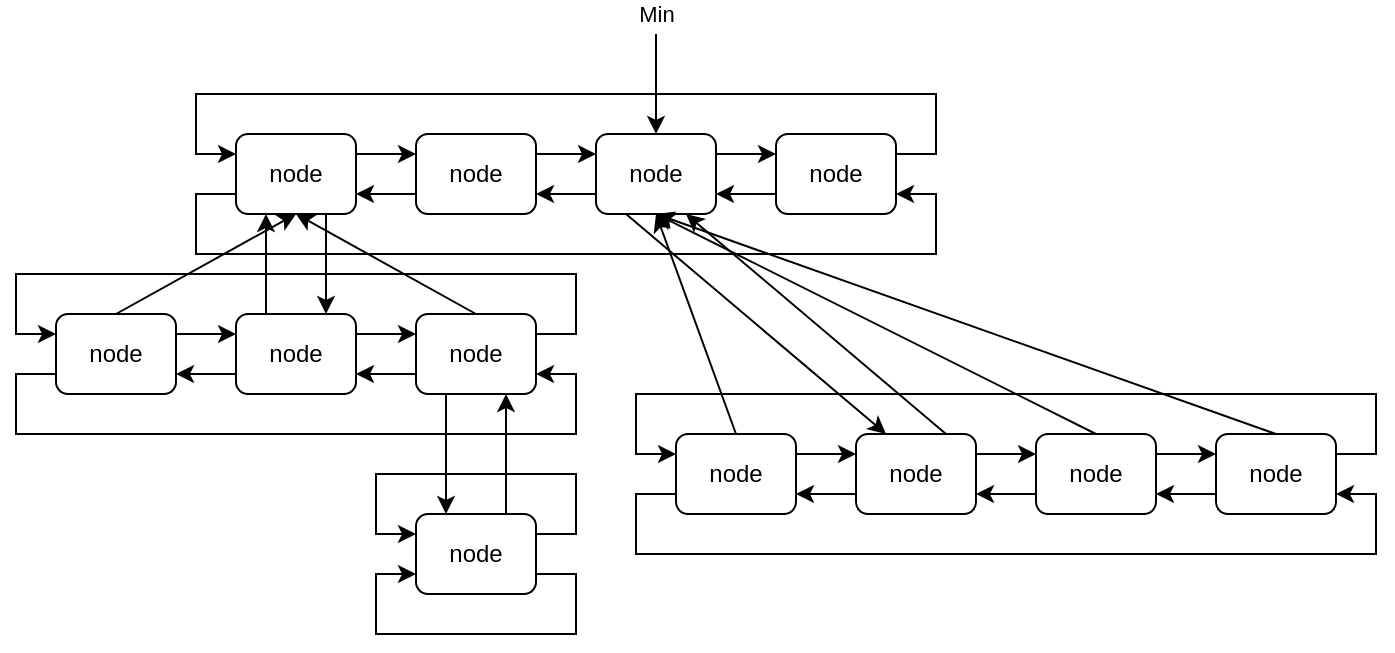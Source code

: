<mxfile version="15.8.6" type="device"><diagram id="g_JcWrocmYODrx0EnYe8" name="Page-1"><mxGraphModel dx="850" dy="544" grid="1" gridSize="10" guides="1" tooltips="1" connect="1" arrows="1" fold="1" page="1" pageScale="1" pageWidth="827" pageHeight="1169" math="0" shadow="0"><root><mxCell id="0"/><mxCell id="1" parent="0"/><mxCell id="KnFGMiGfiQi8sEA1MtAv-5" style="edgeStyle=orthogonalEdgeStyle;rounded=0;orthogonalLoop=1;jettySize=auto;html=1;exitX=1;exitY=0.25;exitDx=0;exitDy=0;entryX=0;entryY=0.25;entryDx=0;entryDy=0;" parent="1" source="KnFGMiGfiQi8sEA1MtAv-1" target="KnFGMiGfiQi8sEA1MtAv-2" edge="1"><mxGeometry relative="1" as="geometry"/></mxCell><mxCell id="KnFGMiGfiQi8sEA1MtAv-40" style="edgeStyle=orthogonalEdgeStyle;rounded=0;orthogonalLoop=1;jettySize=auto;html=1;exitX=0.75;exitY=1;exitDx=0;exitDy=0;entryX=0.75;entryY=0;entryDx=0;entryDy=0;" parent="1" source="KnFGMiGfiQi8sEA1MtAv-1" target="KnFGMiGfiQi8sEA1MtAv-18" edge="1"><mxGeometry relative="1" as="geometry"/></mxCell><mxCell id="py14UXyHqXqLsj2nJ75v-2" style="edgeStyle=orthogonalEdgeStyle;rounded=0;orthogonalLoop=1;jettySize=auto;html=1;exitX=0;exitY=0.75;exitDx=0;exitDy=0;entryX=1;entryY=0.75;entryDx=0;entryDy=0;" edge="1" parent="1" source="KnFGMiGfiQi8sEA1MtAv-1" target="KnFGMiGfiQi8sEA1MtAv-4"><mxGeometry relative="1" as="geometry"><Array as="points"><mxPoint x="120" y="150"/><mxPoint x="120" y="180"/><mxPoint x="490" y="180"/><mxPoint x="490" y="150"/></Array></mxGeometry></mxCell><mxCell id="KnFGMiGfiQi8sEA1MtAv-1" value="node" style="rounded=1;whiteSpace=wrap;html=1;" parent="1" vertex="1"><mxGeometry x="140" y="120" width="60" height="40" as="geometry"/></mxCell><mxCell id="KnFGMiGfiQi8sEA1MtAv-6" style="edgeStyle=orthogonalEdgeStyle;rounded=0;orthogonalLoop=1;jettySize=auto;html=1;exitX=1;exitY=0.25;exitDx=0;exitDy=0;entryX=0;entryY=0.25;entryDx=0;entryDy=0;" parent="1" source="KnFGMiGfiQi8sEA1MtAv-2" target="KnFGMiGfiQi8sEA1MtAv-3" edge="1"><mxGeometry relative="1" as="geometry"/></mxCell><mxCell id="KnFGMiGfiQi8sEA1MtAv-10" style="edgeStyle=orthogonalEdgeStyle;rounded=0;orthogonalLoop=1;jettySize=auto;html=1;exitX=0;exitY=0.75;exitDx=0;exitDy=0;entryX=1;entryY=0.75;entryDx=0;entryDy=0;" parent="1" source="KnFGMiGfiQi8sEA1MtAv-2" target="KnFGMiGfiQi8sEA1MtAv-1" edge="1"><mxGeometry relative="1" as="geometry"/></mxCell><mxCell id="KnFGMiGfiQi8sEA1MtAv-2" value="node" style="rounded=1;whiteSpace=wrap;html=1;" parent="1" vertex="1"><mxGeometry x="230" y="120" width="60" height="40" as="geometry"/></mxCell><mxCell id="KnFGMiGfiQi8sEA1MtAv-7" style="edgeStyle=orthogonalEdgeStyle;rounded=0;orthogonalLoop=1;jettySize=auto;html=1;exitX=1;exitY=0.25;exitDx=0;exitDy=0;entryX=0;entryY=0.25;entryDx=0;entryDy=0;" parent="1" source="KnFGMiGfiQi8sEA1MtAv-3" target="KnFGMiGfiQi8sEA1MtAv-4" edge="1"><mxGeometry relative="1" as="geometry"/></mxCell><mxCell id="KnFGMiGfiQi8sEA1MtAv-9" style="edgeStyle=orthogonalEdgeStyle;rounded=0;orthogonalLoop=1;jettySize=auto;html=1;exitX=0;exitY=0.75;exitDx=0;exitDy=0;entryX=1;entryY=0.75;entryDx=0;entryDy=0;" parent="1" source="KnFGMiGfiQi8sEA1MtAv-3" target="KnFGMiGfiQi8sEA1MtAv-2" edge="1"><mxGeometry relative="1" as="geometry"/></mxCell><mxCell id="py14UXyHqXqLsj2nJ75v-17" style="edgeStyle=none;rounded=0;orthogonalLoop=1;jettySize=auto;html=1;exitX=0.25;exitY=1;exitDx=0;exitDy=0;entryX=0.25;entryY=0;entryDx=0;entryDy=0;" edge="1" parent="1" source="KnFGMiGfiQi8sEA1MtAv-3" target="KnFGMiGfiQi8sEA1MtAv-48"><mxGeometry relative="1" as="geometry"/></mxCell><mxCell id="KnFGMiGfiQi8sEA1MtAv-3" value="node" style="rounded=1;whiteSpace=wrap;html=1;" parent="1" vertex="1"><mxGeometry x="320" y="120" width="60" height="40" as="geometry"/></mxCell><mxCell id="KnFGMiGfiQi8sEA1MtAv-8" style="edgeStyle=orthogonalEdgeStyle;rounded=0;orthogonalLoop=1;jettySize=auto;html=1;exitX=0;exitY=0.75;exitDx=0;exitDy=0;entryX=1;entryY=0.75;entryDx=0;entryDy=0;" parent="1" source="KnFGMiGfiQi8sEA1MtAv-4" target="KnFGMiGfiQi8sEA1MtAv-3" edge="1"><mxGeometry relative="1" as="geometry"/></mxCell><mxCell id="py14UXyHqXqLsj2nJ75v-1" style="edgeStyle=orthogonalEdgeStyle;rounded=0;orthogonalLoop=1;jettySize=auto;html=1;exitX=1;exitY=0.25;exitDx=0;exitDy=0;entryX=0;entryY=0.25;entryDx=0;entryDy=0;" edge="1" parent="1" source="KnFGMiGfiQi8sEA1MtAv-4" target="KnFGMiGfiQi8sEA1MtAv-1"><mxGeometry relative="1" as="geometry"><Array as="points"><mxPoint x="490" y="130"/><mxPoint x="490" y="100"/><mxPoint x="120" y="100"/><mxPoint x="120" y="130"/></Array></mxGeometry></mxCell><mxCell id="KnFGMiGfiQi8sEA1MtAv-4" value="node" style="rounded=1;whiteSpace=wrap;html=1;" parent="1" vertex="1"><mxGeometry x="410" y="120" width="60" height="40" as="geometry"/></mxCell><mxCell id="KnFGMiGfiQi8sEA1MtAv-13" value="Min" style="endArrow=classic;html=1;rounded=0;entryX=0.5;entryY=0;entryDx=0;entryDy=0;" parent="1" target="KnFGMiGfiQi8sEA1MtAv-3" edge="1"><mxGeometry x="-1" y="-10" width="50" height="50" relative="1" as="geometry"><mxPoint x="350" y="70" as="sourcePoint"/><mxPoint x="440" y="30" as="targetPoint"/><mxPoint x="10" y="-10" as="offset"/></mxGeometry></mxCell><mxCell id="KnFGMiGfiQi8sEA1MtAv-14" style="edgeStyle=orthogonalEdgeStyle;rounded=0;orthogonalLoop=1;jettySize=auto;html=1;exitX=1;exitY=0.25;exitDx=0;exitDy=0;entryX=0;entryY=0.25;entryDx=0;entryDy=0;" parent="1" source="KnFGMiGfiQi8sEA1MtAv-15" target="KnFGMiGfiQi8sEA1MtAv-18" edge="1"><mxGeometry relative="1" as="geometry"/></mxCell><mxCell id="py14UXyHqXqLsj2nJ75v-5" style="edgeStyle=none;rounded=0;orthogonalLoop=1;jettySize=auto;html=1;exitX=0.5;exitY=0;exitDx=0;exitDy=0;entryX=0.5;entryY=1;entryDx=0;entryDy=0;" edge="1" parent="1" source="KnFGMiGfiQi8sEA1MtAv-15" target="KnFGMiGfiQi8sEA1MtAv-1"><mxGeometry relative="1" as="geometry"/></mxCell><mxCell id="py14UXyHqXqLsj2nJ75v-7" style="edgeStyle=orthogonalEdgeStyle;rounded=0;orthogonalLoop=1;jettySize=auto;html=1;exitX=0;exitY=0.75;exitDx=0;exitDy=0;entryX=1;entryY=0.75;entryDx=0;entryDy=0;" edge="1" parent="1" source="KnFGMiGfiQi8sEA1MtAv-15" target="KnFGMiGfiQi8sEA1MtAv-23"><mxGeometry relative="1" as="geometry"><Array as="points"><mxPoint x="30" y="240"/><mxPoint x="30" y="270"/><mxPoint x="310" y="270"/><mxPoint x="310" y="240"/></Array></mxGeometry></mxCell><mxCell id="KnFGMiGfiQi8sEA1MtAv-15" value="node" style="rounded=1;whiteSpace=wrap;html=1;" parent="1" vertex="1"><mxGeometry x="50" y="210" width="60" height="40" as="geometry"/></mxCell><mxCell id="KnFGMiGfiQi8sEA1MtAv-16" style="edgeStyle=orthogonalEdgeStyle;rounded=0;orthogonalLoop=1;jettySize=auto;html=1;exitX=1;exitY=0.25;exitDx=0;exitDy=0;entryX=0;entryY=0.25;entryDx=0;entryDy=0;" parent="1" source="KnFGMiGfiQi8sEA1MtAv-18" edge="1"><mxGeometry relative="1" as="geometry"><mxPoint x="230" y="220" as="targetPoint"/></mxGeometry></mxCell><mxCell id="KnFGMiGfiQi8sEA1MtAv-17" style="edgeStyle=orthogonalEdgeStyle;rounded=0;orthogonalLoop=1;jettySize=auto;html=1;exitX=0;exitY=0.75;exitDx=0;exitDy=0;entryX=1;entryY=0.75;entryDx=0;entryDy=0;" parent="1" source="KnFGMiGfiQi8sEA1MtAv-18" target="KnFGMiGfiQi8sEA1MtAv-15" edge="1"><mxGeometry relative="1" as="geometry"/></mxCell><mxCell id="KnFGMiGfiQi8sEA1MtAv-39" style="edgeStyle=orthogonalEdgeStyle;rounded=0;orthogonalLoop=1;jettySize=auto;html=1;exitX=0.25;exitY=0;exitDx=0;exitDy=0;entryX=0.25;entryY=1;entryDx=0;entryDy=0;" parent="1" source="KnFGMiGfiQi8sEA1MtAv-18" target="KnFGMiGfiQi8sEA1MtAv-1" edge="1"><mxGeometry relative="1" as="geometry"/></mxCell><mxCell id="KnFGMiGfiQi8sEA1MtAv-18" value="node" style="rounded=1;whiteSpace=wrap;html=1;" parent="1" vertex="1"><mxGeometry x="140" y="210" width="60" height="40" as="geometry"/></mxCell><mxCell id="KnFGMiGfiQi8sEA1MtAv-20" style="edgeStyle=orthogonalEdgeStyle;rounded=0;orthogonalLoop=1;jettySize=auto;html=1;exitX=0;exitY=0.75;exitDx=0;exitDy=0;entryX=1;entryY=0.75;entryDx=0;entryDy=0;" parent="1" target="KnFGMiGfiQi8sEA1MtAv-18" edge="1"><mxGeometry relative="1" as="geometry"><mxPoint x="230" y="240" as="sourcePoint"/></mxGeometry></mxCell><mxCell id="KnFGMiGfiQi8sEA1MtAv-41" style="edgeStyle=orthogonalEdgeStyle;rounded=0;orthogonalLoop=1;jettySize=auto;html=1;exitX=0.25;exitY=1;exitDx=0;exitDy=0;entryX=0.25;entryY=0;entryDx=0;entryDy=0;" parent="1" source="KnFGMiGfiQi8sEA1MtAv-23" target="KnFGMiGfiQi8sEA1MtAv-30" edge="1"><mxGeometry relative="1" as="geometry"/></mxCell><mxCell id="py14UXyHqXqLsj2nJ75v-4" style="edgeStyle=none;rounded=0;orthogonalLoop=1;jettySize=auto;html=1;exitX=0.5;exitY=0;exitDx=0;exitDy=0;entryX=0.5;entryY=1;entryDx=0;entryDy=0;" edge="1" parent="1" source="KnFGMiGfiQi8sEA1MtAv-23" target="KnFGMiGfiQi8sEA1MtAv-1"><mxGeometry relative="1" as="geometry"/></mxCell><mxCell id="py14UXyHqXqLsj2nJ75v-6" style="edgeStyle=orthogonalEdgeStyle;rounded=0;orthogonalLoop=1;jettySize=auto;html=1;exitX=1;exitY=0.25;exitDx=0;exitDy=0;entryX=0;entryY=0.25;entryDx=0;entryDy=0;" edge="1" parent="1" source="KnFGMiGfiQi8sEA1MtAv-23" target="KnFGMiGfiQi8sEA1MtAv-15"><mxGeometry relative="1" as="geometry"><Array as="points"><mxPoint x="310" y="220"/><mxPoint x="310" y="190"/><mxPoint x="30" y="190"/><mxPoint x="30" y="220"/></Array></mxGeometry></mxCell><mxCell id="KnFGMiGfiQi8sEA1MtAv-23" value="node" style="rounded=1;whiteSpace=wrap;html=1;" parent="1" vertex="1"><mxGeometry x="230" y="210" width="60" height="40" as="geometry"/></mxCell><mxCell id="KnFGMiGfiQi8sEA1MtAv-42" style="edgeStyle=orthogonalEdgeStyle;rounded=0;orthogonalLoop=1;jettySize=auto;html=1;exitX=0.75;exitY=0;exitDx=0;exitDy=0;entryX=0.75;entryY=1;entryDx=0;entryDy=0;" parent="1" source="KnFGMiGfiQi8sEA1MtAv-30" target="KnFGMiGfiQi8sEA1MtAv-23" edge="1"><mxGeometry relative="1" as="geometry"/></mxCell><mxCell id="KnFGMiGfiQi8sEA1MtAv-30" value="node" style="rounded=1;whiteSpace=wrap;html=1;" parent="1" vertex="1"><mxGeometry x="230" y="310" width="60" height="40" as="geometry"/></mxCell><mxCell id="KnFGMiGfiQi8sEA1MtAv-44" style="edgeStyle=orthogonalEdgeStyle;rounded=0;orthogonalLoop=1;jettySize=auto;html=1;exitX=1;exitY=0.25;exitDx=0;exitDy=0;entryX=0;entryY=0.25;entryDx=0;entryDy=0;" parent="1" source="KnFGMiGfiQi8sEA1MtAv-45" target="KnFGMiGfiQi8sEA1MtAv-48" edge="1"><mxGeometry relative="1" as="geometry"/></mxCell><mxCell id="py14UXyHqXqLsj2nJ75v-15" style="edgeStyle=orthogonalEdgeStyle;rounded=0;orthogonalLoop=1;jettySize=auto;html=1;exitX=0;exitY=0.75;exitDx=0;exitDy=0;entryX=1;entryY=0.75;entryDx=0;entryDy=0;" edge="1" parent="1" source="KnFGMiGfiQi8sEA1MtAv-45" target="KnFGMiGfiQi8sEA1MtAv-53"><mxGeometry relative="1" as="geometry"><Array as="points"><mxPoint x="340" y="300"/><mxPoint x="340" y="330"/><mxPoint x="710" y="330"/><mxPoint x="710" y="300"/></Array></mxGeometry></mxCell><mxCell id="py14UXyHqXqLsj2nJ75v-19" style="edgeStyle=none;rounded=0;orthogonalLoop=1;jettySize=auto;html=1;exitX=0.5;exitY=0;exitDx=0;exitDy=0;entryX=0.5;entryY=1;entryDx=0;entryDy=0;" edge="1" parent="1" source="KnFGMiGfiQi8sEA1MtAv-45" target="KnFGMiGfiQi8sEA1MtAv-3"><mxGeometry relative="1" as="geometry"/></mxCell><mxCell id="KnFGMiGfiQi8sEA1MtAv-45" value="node" style="rounded=1;whiteSpace=wrap;html=1;" parent="1" vertex="1"><mxGeometry x="360" y="270" width="60" height="40" as="geometry"/></mxCell><mxCell id="KnFGMiGfiQi8sEA1MtAv-46" style="edgeStyle=orthogonalEdgeStyle;rounded=0;orthogonalLoop=1;jettySize=auto;html=1;exitX=1;exitY=0.25;exitDx=0;exitDy=0;entryX=0;entryY=0.25;entryDx=0;entryDy=0;" parent="1" source="KnFGMiGfiQi8sEA1MtAv-48" target="KnFGMiGfiQi8sEA1MtAv-51" edge="1"><mxGeometry relative="1" as="geometry"/></mxCell><mxCell id="KnFGMiGfiQi8sEA1MtAv-47" style="edgeStyle=orthogonalEdgeStyle;rounded=0;orthogonalLoop=1;jettySize=auto;html=1;exitX=0;exitY=0.75;exitDx=0;exitDy=0;entryX=1;entryY=0.75;entryDx=0;entryDy=0;" parent="1" source="KnFGMiGfiQi8sEA1MtAv-48" target="KnFGMiGfiQi8sEA1MtAv-45" edge="1"><mxGeometry relative="1" as="geometry"/></mxCell><mxCell id="py14UXyHqXqLsj2nJ75v-18" style="edgeStyle=none;rounded=0;orthogonalLoop=1;jettySize=auto;html=1;exitX=0.75;exitY=0;exitDx=0;exitDy=0;entryX=0.75;entryY=1;entryDx=0;entryDy=0;" edge="1" parent="1" source="KnFGMiGfiQi8sEA1MtAv-48" target="KnFGMiGfiQi8sEA1MtAv-3"><mxGeometry relative="1" as="geometry"/></mxCell><mxCell id="KnFGMiGfiQi8sEA1MtAv-48" value="node" style="rounded=1;whiteSpace=wrap;html=1;" parent="1" vertex="1"><mxGeometry x="450" y="270" width="60" height="40" as="geometry"/></mxCell><mxCell id="KnFGMiGfiQi8sEA1MtAv-49" style="edgeStyle=orthogonalEdgeStyle;rounded=0;orthogonalLoop=1;jettySize=auto;html=1;exitX=1;exitY=0.25;exitDx=0;exitDy=0;entryX=0;entryY=0.25;entryDx=0;entryDy=0;" parent="1" source="KnFGMiGfiQi8sEA1MtAv-51" target="KnFGMiGfiQi8sEA1MtAv-53" edge="1"><mxGeometry relative="1" as="geometry"/></mxCell><mxCell id="KnFGMiGfiQi8sEA1MtAv-50" style="edgeStyle=orthogonalEdgeStyle;rounded=0;orthogonalLoop=1;jettySize=auto;html=1;exitX=0;exitY=0.75;exitDx=0;exitDy=0;entryX=1;entryY=0.75;entryDx=0;entryDy=0;" parent="1" source="KnFGMiGfiQi8sEA1MtAv-51" target="KnFGMiGfiQi8sEA1MtAv-48" edge="1"><mxGeometry relative="1" as="geometry"/></mxCell><mxCell id="py14UXyHqXqLsj2nJ75v-20" style="edgeStyle=none;rounded=0;orthogonalLoop=1;jettySize=auto;html=1;exitX=0.5;exitY=0;exitDx=0;exitDy=0;" edge="1" parent="1" source="KnFGMiGfiQi8sEA1MtAv-51"><mxGeometry relative="1" as="geometry"><mxPoint x="350" y="160" as="targetPoint"/></mxGeometry></mxCell><mxCell id="KnFGMiGfiQi8sEA1MtAv-51" value="node" style="rounded=1;whiteSpace=wrap;html=1;" parent="1" vertex="1"><mxGeometry x="540" y="270" width="60" height="40" as="geometry"/></mxCell><mxCell id="KnFGMiGfiQi8sEA1MtAv-52" style="edgeStyle=orthogonalEdgeStyle;rounded=0;orthogonalLoop=1;jettySize=auto;html=1;exitX=0;exitY=0.75;exitDx=0;exitDy=0;entryX=1;entryY=0.75;entryDx=0;entryDy=0;" parent="1" source="KnFGMiGfiQi8sEA1MtAv-53" target="KnFGMiGfiQi8sEA1MtAv-51" edge="1"><mxGeometry relative="1" as="geometry"/></mxCell><mxCell id="py14UXyHqXqLsj2nJ75v-14" style="edgeStyle=orthogonalEdgeStyle;rounded=0;orthogonalLoop=1;jettySize=auto;html=1;exitX=1;exitY=0.25;exitDx=0;exitDy=0;entryX=0;entryY=0.25;entryDx=0;entryDy=0;" edge="1" parent="1" source="KnFGMiGfiQi8sEA1MtAv-53" target="KnFGMiGfiQi8sEA1MtAv-45"><mxGeometry relative="1" as="geometry"><Array as="points"><mxPoint x="710" y="280"/><mxPoint x="710" y="250"/><mxPoint x="340" y="250"/><mxPoint x="340" y="280"/></Array></mxGeometry></mxCell><mxCell id="py14UXyHqXqLsj2nJ75v-21" style="edgeStyle=none;rounded=0;orthogonalLoop=1;jettySize=auto;html=1;exitX=0.5;exitY=0;exitDx=0;exitDy=0;" edge="1" parent="1" source="KnFGMiGfiQi8sEA1MtAv-53"><mxGeometry relative="1" as="geometry"><mxPoint x="350" y="160" as="targetPoint"/></mxGeometry></mxCell><mxCell id="KnFGMiGfiQi8sEA1MtAv-53" value="node" style="rounded=1;whiteSpace=wrap;html=1;" parent="1" vertex="1"><mxGeometry x="630" y="270" width="60" height="40" as="geometry"/></mxCell><mxCell id="py14UXyHqXqLsj2nJ75v-8" style="edgeStyle=orthogonalEdgeStyle;rounded=0;orthogonalLoop=1;jettySize=auto;html=1;exitX=1;exitY=0.25;exitDx=0;exitDy=0;entryX=0;entryY=0.25;entryDx=0;entryDy=0;" edge="1" parent="1" source="KnFGMiGfiQi8sEA1MtAv-30" target="KnFGMiGfiQi8sEA1MtAv-30"><mxGeometry relative="1" as="geometry"><Array as="points"><mxPoint x="310" y="320"/><mxPoint x="310" y="290"/><mxPoint x="210" y="290"/><mxPoint x="210" y="320"/></Array></mxGeometry></mxCell><mxCell id="py14UXyHqXqLsj2nJ75v-9" style="edgeStyle=orthogonalEdgeStyle;rounded=0;orthogonalLoop=1;jettySize=auto;html=1;exitX=1;exitY=0.75;exitDx=0;exitDy=0;entryX=0;entryY=0.75;entryDx=0;entryDy=0;" edge="1" parent="1" source="KnFGMiGfiQi8sEA1MtAv-30" target="KnFGMiGfiQi8sEA1MtAv-30"><mxGeometry relative="1" as="geometry"><Array as="points"><mxPoint x="310" y="340"/><mxPoint x="310" y="370"/><mxPoint x="210" y="370"/><mxPoint x="210" y="340"/></Array></mxGeometry></mxCell></root></mxGraphModel></diagram></mxfile>